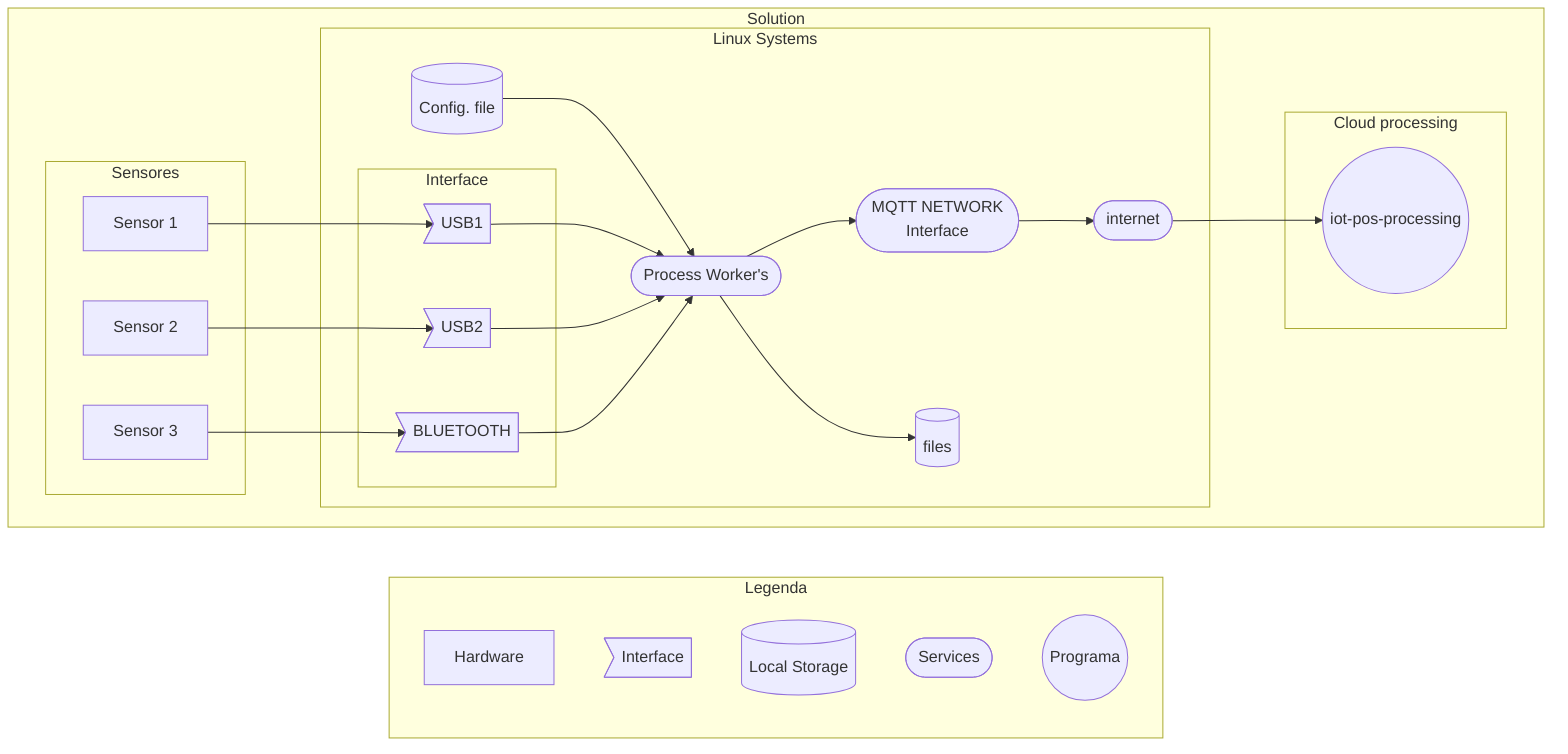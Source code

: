 graph LR
    subgraph Legenda
        hardware[Hardware]
        interface>Interface]
        file[(Local Storage)]
        services([Services])
        program((Programa))
    end

    subgraph Solution
        direction LR

        subgraph Linux Systems
            datalogger([Process Worker's])-->server
            datalogger([Process Worker's])--> files[(files)]
            ConfigFile[(Config. file)] --> datalogger([Process Worker's])
            server([MQTT NETWORK \n Interface])-->internet
            internet([internet])

            subgraph Interface
                USB1
                USB2
                BLUETOOTH
            end
            USB1>USB1] --> datalogger
            USB2>USB2] --> datalogger
            BLUETOOTH>BLUETOOTH] --> datalogger
        end

        subgraph Sensores
            s1[Sensor 1] --> USB1
            s2[Sensor 2] --> USB2
            s3[Sensor 3] --> BLUETOOTH
        end

        internet --> brocker
        subgraph Cloud processing 
            brocker((iot-pos-processing))
        end
    end